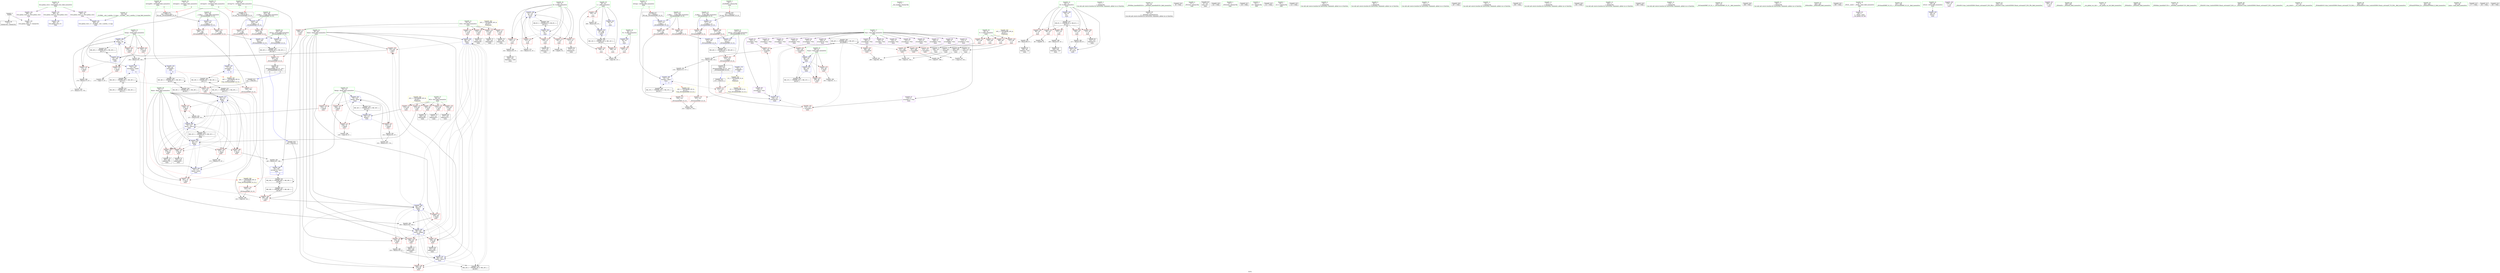 digraph "SVFG" {
	label="SVFG";

	Node0x55953d6dafa0 [shape=record,color=grey,label="{NodeID: 0\nNullPtr}"];
	Node0x55953d6dafa0 -> Node0x55953d702ef0[style=solid];
	Node0x55953d6dafa0 -> Node0x55953d70a530[style=solid];
	Node0x55953d704fd0 [shape=record,color=blue,label="{NodeID: 194\n68\<--167\nDmin\<--\nmain\n}"];
	Node0x55953d704fd0 -> Node0x55953d707ed0[style=dashed];
	Node0x55953d704fd0 -> Node0x55953d707fa0[style=dashed];
	Node0x55953d704fd0 -> Node0x55953d708070[style=dashed];
	Node0x55953d704fd0 -> Node0x55953d708140[style=dashed];
	Node0x55953d704fd0 -> Node0x55953d708210[style=dashed];
	Node0x55953d704fd0 -> Node0x55953d7082e0[style=dashed];
	Node0x55953d704fd0 -> Node0x55953d7053e0[style=dashed];
	Node0x55953d704fd0 -> Node0x55953d7054b0[style=dashed];
	Node0x55953d704fd0 -> Node0x55953d705580[style=dashed];
	Node0x55953d704fd0 -> Node0x55953d721800[style=dashed];
	Node0x55953d701aa0 [shape=record,color=red,label="{NodeID: 111\n102\<--52\n\<--B\nmain\n}"];
	Node0x55953d701aa0 -> Node0x55953d7124a0[style=solid];
	Node0x55953d700490 [shape=record,color=green,label="{NodeID: 28\n56\<--57\nN\<--N_field_insensitive\nmain\n}"];
	Node0x55953d700490 -> Node0x55953d706e90[style=solid];
	Node0x55953d700490 -> Node0x55953d70abe0[style=solid];
	Node0x55953d713ca0 [shape=record,color=grey,label="{NodeID: 305\n217 = cmp(214, 216, )\n}"];
	Node0x55953d708210 [shape=record,color=red,label="{NodeID: 139\n219\<--68\n\<--Dmin\nmain\n}"];
	Node0x55953d708210 -> Node0x55953d712320[style=solid];
	Node0x55953d702d20 [shape=record,color=green,label="{NodeID: 56\n345\<--346\n__b.addr\<--__b.addr_field_insensitive\n_ZSt3maxIiERKT_S2_S2_\n}"];
	Node0x55953d702d20 -> Node0x55953d709f50[style=solid];
	Node0x55953d702d20 -> Node0x55953d70a020[style=solid];
	Node0x55953d702d20 -> Node0x55953d70d110[style=solid];
	Node0x55953d742f10 [shape=record,color=black,label="{NodeID: 416\n340 = PHI(74, 82, )\n1st arg _ZSt3maxIiERKT_S2_S2_ }"];
	Node0x55953d742f10 -> Node0x55953d70d110[style=solid];
	Node0x55953d7098d0 [shape=record,color=red,label="{NodeID: 167\n330\<--315\n\<--__a.addr\n_ZSt3minIxERKT_S2_S2_\n}"];
	Node0x55953d7098d0 -> Node0x55953d70cf70[style=solid];
	Node0x55953d704470 [shape=record,color=purple,label="{NodeID: 84\n101\<--8\narrayidx\<--Fmx\nmain\n}"];
	Node0x55953d6fe790 [shape=record,color=green,label="{NodeID: 1\n7\<--1\n__dso_handle\<--dummyObj\nGlob }"];
	Node0x55953d7050a0 [shape=record,color=blue,label="{NodeID: 195\n70\<--169\nDstep\<--\nmain\n}"];
	Node0x55953d7050a0 -> Node0x55953d7083b0[style=dashed];
	Node0x55953d7050a0 -> Node0x55953d708480[style=dashed];
	Node0x55953d7050a0 -> Node0x55953d705170[style=dashed];
	Node0x55953d7050a0 -> Node0x55953d722510[style=dashed];
	Node0x55953d701b70 [shape=record,color=red,label="{NodeID: 112\n111\<--52\n\<--B\nmain\n}"];
	Node0x55953d701b70 -> Node0x55953d703430[style=solid];
	Node0x55953d700560 [shape=record,color=green,label="{NodeID: 29\n58\<--59\ni\<--i_field_insensitive\nmain\n}"];
	Node0x55953d700560 -> Node0x55953d706f60[style=solid];
	Node0x55953d700560 -> Node0x55953d707030[style=solid];
	Node0x55953d700560 -> Node0x55953d707100[style=solid];
	Node0x55953d700560 -> Node0x55953d70acb0[style=solid];
	Node0x55953d700560 -> Node0x55953d705cd0[style=solid];
	Node0x55953d713e20 [shape=record,color=grey,label="{NodeID: 306\n90 = cmp(89, 91, )\n}"];
	Node0x55953d7082e0 [shape=record,color=red,label="{NodeID: 140\n294\<--68\n\<--Dmin\nmain\n}"];
	Node0x55953d702df0 [shape=record,color=green,label="{NodeID: 57\n20\<--380\n_GLOBAL__sub_I_saintila_2_0.cpp\<--_GLOBAL__sub_I_saintila_2_0.cpp_field_insensitive\n}"];
	Node0x55953d702df0 -> Node0x55953d70a430[style=solid];
	Node0x55953d743090 [shape=record,color=black,label="{NodeID: 417\n311 = PHI(54, )\n0th arg _ZSt3minIxERKT_S2_S2_ }"];
	Node0x55953d743090 -> Node0x55953d705da0[style=solid];
	Node0x55953d7099a0 [shape=record,color=red,label="{NodeID: 168\n321\<--317\n\<--__b.addr\n_ZSt3minIxERKT_S2_S2_\n}"];
	Node0x55953d7099a0 -> Node0x55953d709b40[style=solid];
	Node0x55953d704540 [shape=record,color=purple,label="{NodeID: 85\n105\<--8\narrayidx6\<--Fmx\nmain\n}"];
	Node0x55953d704540 -> Node0x55953d708f10[style=solid];
	Node0x55953d6fe820 [shape=record,color=green,label="{NodeID: 2\n10\<--1\n_ZL4MAXF\<--dummyObj\nGlob |{<s0>3}}"];
	Node0x55953d6fe820:s0 -> Node0x55953d7431a0[style=solid,color=red];
	Node0x55953d72b280 [shape=record,color=yellow,style=double,label="{NodeID: 362\n16V_1 = ENCHI(MR_16V_0)\npts\{61 \}\nFun[main]}"];
	Node0x55953d72b280 -> Node0x55953d7071d0[style=dashed];
	Node0x55953d72b280 -> Node0x55953d7072a0[style=dashed];
	Node0x55953d72b280 -> Node0x55953d707370[style=dashed];
	Node0x55953d72b280 -> Node0x55953d707440[style=dashed];
	Node0x55953d706bb0 [shape=record,color=grey,label="{NodeID: 279\n132 = Binary(131, 87, )\n}"];
	Node0x55953d706bb0 -> Node0x55953d70aa40[style=solid];
	Node0x55953d705170 [shape=record,color=blue,label="{NodeID: 196\n70\<--177\nDstep\<--div\nmain\n}"];
	Node0x55953d705170 -> Node0x55953d7083b0[style=dashed];
	Node0x55953d705170 -> Node0x55953d708480[style=dashed];
	Node0x55953d705170 -> Node0x55953d708550[style=dashed];
	Node0x55953d705170 -> Node0x55953d708620[style=dashed];
	Node0x55953d705170 -> Node0x55953d705170[style=dashed];
	Node0x55953d705170 -> Node0x55953d722510[style=dashed];
	Node0x55953d701c40 [shape=record,color=red,label="{NodeID: 113\n126\<--52\n\<--B\nmain\n}"];
	Node0x55953d701c40 -> Node0x55953d7035d0[style=solid];
	Node0x55953d700630 [shape=record,color=green,label="{NodeID: 30\n60\<--61\nF\<--F_field_insensitive\nmain\n}"];
	Node0x55953d700630 -> Node0x55953d7071d0[style=solid];
	Node0x55953d700630 -> Node0x55953d7072a0[style=solid];
	Node0x55953d700630 -> Node0x55953d707370[style=solid];
	Node0x55953d700630 -> Node0x55953d707440[style=solid];
	Node0x55953d713fa0 [shape=record,color=grey,label="{NodeID: 307\n244 = cmp(241, 243, )\n}"];
	Node0x55953d7083b0 [shape=record,color=red,label="{NodeID: 141\n172\<--70\n\<--Dstep\nmain\n}"];
	Node0x55953d7083b0 -> Node0x55953d7139a0[style=solid];
	Node0x55953d702ef0 [shape=record,color=black,label="{NodeID: 58\n2\<--3\ndummyVal\<--dummyVal\n}"];
	Node0x55953d7431a0 [shape=record,color=black,label="{NodeID: 418\n312 = PHI(10, )\n1st arg _ZSt3minIxERKT_S2_S2_ }"];
	Node0x55953d7431a0 -> Node0x55953d70cdd0[style=solid];
	Node0x55953d709a70 [shape=record,color=red,label="{NodeID: 169\n327\<--317\n\<--__b.addr\n_ZSt3minIxERKT_S2_S2_\n}"];
	Node0x55953d709a70 -> Node0x55953d70cea0[style=solid];
	Node0x55953d704610 [shape=record,color=purple,label="{NodeID: 86\n110\<--8\narrayidx9\<--Fmx\nmain\n}"];
	Node0x55953d6fe8b0 [shape=record,color=green,label="{NodeID: 3\n11\<--1\n\<--dummyObj\nCan only get source location for instruction, argument, global var or function.}"];
	Node0x55953d72b360 [shape=record,color=yellow,style=double,label="{NodeID: 363\n18V_1 = ENCHI(MR_18V_0)\npts\{63 \}\nFun[main]}"];
	Node0x55953d72b360 -> Node0x55953d707510[style=dashed];
	Node0x55953d72b360 -> Node0x55953d7075e0[style=dashed];
	Node0x55953d72b360 -> Node0x55953d7076b0[style=dashed];
	Node0x55953d72b360 -> Node0x55953d707780[style=dashed];
	Node0x55953d72b360 -> Node0x55953d707850[style=dashed];
	Node0x55953d706d30 [shape=record,color=grey,label="{NodeID: 280\n137 = Binary(136, 87, )\n}"];
	Node0x55953d706d30 -> Node0x55953d70ab10[style=solid];
	Node0x55953d705240 [shape=record,color=blue,label="{NodeID: 197\n72\<--85\nref.tmp42\<--\nmain\n|{|<s2>8}}"];
	Node0x55953d705240 -> Node0x55953d709320[style=dashed];
	Node0x55953d705240 -> Node0x55953d728f00[style=dashed];
	Node0x55953d705240:s2 -> Node0x55953d72a500[style=dashed,color=red];
	Node0x55953d701d10 [shape=record,color=red,label="{NodeID: 114\n131\<--52\n\<--B\nmain\n}"];
	Node0x55953d701d10 -> Node0x55953d706bb0[style=solid];
	Node0x55953d700700 [shape=record,color=green,label="{NodeID: 31\n62\<--63\nD24\<--D24_field_insensitive\nmain\n}"];
	Node0x55953d700700 -> Node0x55953d707510[style=solid];
	Node0x55953d700700 -> Node0x55953d7075e0[style=solid];
	Node0x55953d700700 -> Node0x55953d7076b0[style=solid];
	Node0x55953d700700 -> Node0x55953d707780[style=solid];
	Node0x55953d700700 -> Node0x55953d707850[style=solid];
	Node0x55953d714120 [shape=record,color=grey,label="{NodeID: 308\n325 = cmp(322, 324, )\n}"];
	Node0x55953d708480 [shape=record,color=red,label="{NodeID: 142\n175\<--70\n\<--Dstep\nmain\n}"];
	Node0x55953d708480 -> Node0x55953d711d20[style=solid];
	Node0x55953d702ff0 [shape=record,color=black,label="{NodeID: 59\n31\<--32\n\<--_ZNSt8ios_base4InitD1Ev\nCan only get source location for instruction, argument, global var or function.}"];
	Node0x55953d743430 [shape=record,color=black,label="{NodeID: 419\n30 = PHI()\n}"];
	Node0x55953d709b40 [shape=record,color=red,label="{NodeID: 170\n322\<--321\n\<--\n_ZSt3minIxERKT_S2_S2_\n}"];
	Node0x55953d709b40 -> Node0x55953d714120[style=solid];
	Node0x55953d7046e0 [shape=record,color=purple,label="{NodeID: 87\n113\<--8\narrayidx11\<--Fmx\nmain\n}"];
	Node0x55953d7046e0 -> Node0x55953d708fe0[style=solid];
	Node0x55953d6ff140 [shape=record,color=green,label="{NodeID: 4\n12\<--1\n_ZSt3cin\<--dummyObj\nGlob }"];
	Node0x55953d72b440 [shape=record,color=yellow,style=double,label="{NodeID: 364\n20V_1 = ENCHI(MR_20V_0)\npts\{65 \}\nFun[main]}"];
	Node0x55953d72b440 -> Node0x55953d707920[style=dashed];
	Node0x55953d72b440 -> Node0x55953d7079f0[style=dashed];
	Node0x55953d72b440 -> Node0x55953d707ac0[style=dashed];
	Node0x55953d72b440 -> Node0x55953d707b90[style=dashed];
	Node0x55953d72b440 -> Node0x55953d707c60[style=dashed];
	Node0x55953d7118a0 [shape=record,color=grey,label="{NodeID: 281\n233 = Binary(232, 178, )\n}"];
	Node0x55953d7118a0 -> Node0x55953d7057f0[style=solid];
	Node0x55953d705310 [shape=record,color=blue,label="{NodeID: 198\n74\<--194\nref.tmp43\<--sub44\nmain\n|{|<s2>8}}"];
	Node0x55953d705310 -> Node0x55953d709320[style=dashed];
	Node0x55953d705310 -> Node0x55953d729400[style=dashed];
	Node0x55953d705310:s2 -> Node0x55953d72a5e0[style=dashed,color=red];
	Node0x55953d706e90 [shape=record,color=red,label="{NodeID: 115\n147\<--56\n\<--N\nmain\n}"];
	Node0x55953d706e90 -> Node0x55953d7130a0[style=solid];
	Node0x55953d7007d0 [shape=record,color=green,label="{NodeID: 32\n64\<--65\nB25\<--B25_field_insensitive\nmain\n}"];
	Node0x55953d7007d0 -> Node0x55953d707920[style=solid];
	Node0x55953d7007d0 -> Node0x55953d7079f0[style=solid];
	Node0x55953d7007d0 -> Node0x55953d707ac0[style=solid];
	Node0x55953d7007d0 -> Node0x55953d707b90[style=solid];
	Node0x55953d7007d0 -> Node0x55953d707c60[style=solid];
	Node0x55953d708550 [shape=record,color=red,label="{NodeID: 143\n193\<--70\n\<--Dstep\nmain\n}"];
	Node0x55953d708550 -> Node0x55953d711ea0[style=solid];
	Node0x55953d7030f0 [shape=record,color=black,label="{NodeID: 60\n47\<--85\nmain_ret\<--\nmain\n}"];
	Node0x55953d743530 [shape=record,color=black,label="{NodeID: 420\n141 = PHI()\n}"];
	Node0x55953d727100 [shape=record,color=black,label="{NodeID: 337\nMR_6V_3 = PHI(MR_6V_4, MR_6V_2, )\npts\{51 \}\n}"];
	Node0x55953d727100 -> Node0x55953d7015c0[style=dashed];
	Node0x55953d727100 -> Node0x55953d701690[style=dashed];
	Node0x55953d727100 -> Node0x55953d701760[style=dashed];
	Node0x55953d727100 -> Node0x55953d701830[style=dashed];
	Node0x55953d727100 -> Node0x55953d701900[style=dashed];
	Node0x55953d727100 -> Node0x55953d70ab10[style=dashed];
	Node0x55953d709c10 [shape=record,color=red,label="{NodeID: 171\n324\<--323\n\<--\n_ZSt3minIxERKT_S2_S2_\n}"];
	Node0x55953d709c10 -> Node0x55953d714120[style=solid];
	Node0x55953d7047b0 [shape=record,color=purple,label="{NodeID: 88\n125\<--8\narrayidx14\<--Fmx\nmain\n}"];
	Node0x55953d6ff1d0 [shape=record,color=green,label="{NodeID: 5\n13\<--1\n_ZSt4cout\<--dummyObj\nGlob }"];
	Node0x55953d711a20 [shape=record,color=grey,label="{NodeID: 282\n232 = Binary(231, 87, )\n}"];
	Node0x55953d711a20 -> Node0x55953d7118a0[style=solid];
	Node0x55953d7053e0 [shape=record,color=blue,label="{NodeID: 199\n68\<--199\nDmin\<--\nmain\n}"];
	Node0x55953d7053e0 -> Node0x55953d707ed0[style=dashed];
	Node0x55953d7053e0 -> Node0x55953d707fa0[style=dashed];
	Node0x55953d7053e0 -> Node0x55953d708070[style=dashed];
	Node0x55953d7053e0 -> Node0x55953d708140[style=dashed];
	Node0x55953d7053e0 -> Node0x55953d708210[style=dashed];
	Node0x55953d7053e0 -> Node0x55953d7082e0[style=dashed];
	Node0x55953d7053e0 -> Node0x55953d7053e0[style=dashed];
	Node0x55953d7053e0 -> Node0x55953d7054b0[style=dashed];
	Node0x55953d7053e0 -> Node0x55953d705580[style=dashed];
	Node0x55953d7053e0 -> Node0x55953d721800[style=dashed];
	Node0x55953d706f60 [shape=record,color=red,label="{NodeID: 116\n146\<--58\n\<--i\nmain\n}"];
	Node0x55953d706f60 -> Node0x55953d7130a0[style=solid];
	Node0x55953d7008a0 [shape=record,color=green,label="{NodeID: 33\n66\<--67\nFmax\<--Fmax_field_insensitive\nmain\n}"];
	Node0x55953d7008a0 -> Node0x55953d707d30[style=solid];
	Node0x55953d7008a0 -> Node0x55953d707e00[style=solid];
	Node0x55953d7008a0 -> Node0x55953d704e30[style=solid];
	Node0x55953d7008a0 -> Node0x55953d704f00[style=solid];
	Node0x55953d71e600 [shape=record,color=black,label="{NodeID: 310\nMR_44V_3 = PHI(MR_44V_4, MR_44V_2, )\npts\{314 \}\n}"];
	Node0x55953d71e600 -> Node0x55953d709730[style=dashed];
	Node0x55953d708620 [shape=record,color=red,label="{NodeID: 144\n202\<--70\n\<--Dstep\nmain\n}"];
	Node0x55953d708620 -> Node0x55953d712f20[style=solid];
	Node0x55953d7031c0 [shape=record,color=black,label="{NodeID: 61\n100\<--99\nidxprom\<--sub\nmain\n}"];
	Node0x55953d743630 [shape=record,color=black,label="{NodeID: 421\n150 = PHI()\n}"];
	Node0x55953d727600 [shape=record,color=black,label="{NodeID: 338\nMR_8V_2 = PHI(MR_8V_4, MR_8V_1, )\npts\{53 \}\n}"];
	Node0x55953d727600 -> Node0x55953d70a7d0[style=dashed];
	Node0x55953d709ce0 [shape=record,color=red,label="{NodeID: 172\n361\<--341\n\<--retval\n_ZSt3maxIiERKT_S2_S2_\n}"];
	Node0x55953d709ce0 -> Node0x55953d7042d0[style=solid];
	Node0x55953d704880 [shape=record,color=purple,label="{NodeID: 89\n128\<--8\narrayidx16\<--Fmx\nmain\n}"];
	Node0x55953d704880 -> Node0x55953d70a970[style=solid];
	Node0x55953d6ff260 [shape=record,color=green,label="{NodeID: 6\n14\<--1\n.str\<--dummyObj\nGlob }"];
	Node0x55953d711ba0 [shape=record,color=grey,label="{NodeID: 283\n177 = Binary(176, 178, )\n}"];
	Node0x55953d711ba0 -> Node0x55953d705170[style=solid];
	Node0x55953d7054b0 [shape=record,color=blue,label="{NodeID: 200\n68\<--204\nDmin\<--add46\nmain\n}"];
	Node0x55953d7054b0 -> Node0x55953d707ed0[style=dashed];
	Node0x55953d7054b0 -> Node0x55953d707fa0[style=dashed];
	Node0x55953d7054b0 -> Node0x55953d708070[style=dashed];
	Node0x55953d7054b0 -> Node0x55953d708140[style=dashed];
	Node0x55953d7054b0 -> Node0x55953d708210[style=dashed];
	Node0x55953d7054b0 -> Node0x55953d7082e0[style=dashed];
	Node0x55953d7054b0 -> Node0x55953d7053e0[style=dashed];
	Node0x55953d7054b0 -> Node0x55953d7054b0[style=dashed];
	Node0x55953d7054b0 -> Node0x55953d705580[style=dashed];
	Node0x55953d7054b0 -> Node0x55953d721800[style=dashed];
	Node0x55953d707030 [shape=record,color=red,label="{NodeID: 117\n280\<--58\n\<--i\nmain\n}"];
	Node0x55953d700970 [shape=record,color=green,label="{NodeID: 34\n68\<--69\nDmin\<--Dmin_field_insensitive\nmain\n}"];
	Node0x55953d700970 -> Node0x55953d707ed0[style=solid];
	Node0x55953d700970 -> Node0x55953d707fa0[style=solid];
	Node0x55953d700970 -> Node0x55953d708070[style=solid];
	Node0x55953d700970 -> Node0x55953d708140[style=solid];
	Node0x55953d700970 -> Node0x55953d708210[style=solid];
	Node0x55953d700970 -> Node0x55953d7082e0[style=solid];
	Node0x55953d700970 -> Node0x55953d704fd0[style=solid];
	Node0x55953d700970 -> Node0x55953d7053e0[style=solid];
	Node0x55953d700970 -> Node0x55953d7054b0[style=solid];
	Node0x55953d700970 -> Node0x55953d705580[style=solid];
	Node0x55953d7086f0 [shape=record,color=red,label="{NodeID: 145\n238\<--76\n\<--Bmin\nmain\n}"];
	Node0x55953d7086f0 -> Node0x55953d703df0[style=solid];
	Node0x55953d703290 [shape=record,color=black,label="{NodeID: 62\n104\<--103\nidxprom5\<--sub4\nmain\n}"];
	Node0x55953d7438e0 [shape=record,color=black,label="{NodeID: 422\n151 = PHI()\n}"];
	Node0x55953d727b00 [shape=record,color=black,label="{NodeID: 339\nMR_10V_2 = PHI(MR_10V_3, MR_10V_1, )\npts\{55 \}\n}"];
	Node0x55953d727b00 -> Node0x55953d70a8a0[style=dashed];
	Node0x55953d727b00 -> Node0x55953d727b00[style=dashed];
	Node0x55953d709db0 [shape=record,color=red,label="{NodeID: 173\n349\<--343\n\<--__a.addr\n_ZSt3maxIiERKT_S2_S2_\n}"];
	Node0x55953d709db0 -> Node0x55953d70a0f0[style=solid];
	Node0x55953d704950 [shape=record,color=purple,label="{NodeID: 90\n155\<--8\narrayidx30\<--Fmx\nmain\n}"];
	Node0x55953d6ff2f0 [shape=record,color=green,label="{NodeID: 7\n16\<--1\n.str.1\<--dummyObj\nGlob }"];
	Node0x55953d711d20 [shape=record,color=grey,label="{NodeID: 284\n176 = Binary(175, 87, )\n}"];
	Node0x55953d711d20 -> Node0x55953d711ba0[style=solid];
	Node0x55953d705580 [shape=record,color=blue,label="{NodeID: 201\n68\<--220\nDmin\<--inc55\nmain\n}"];
	Node0x55953d705580 -> Node0x55953d7082e0[style=dashed];
	Node0x55953d705580 -> Node0x55953d721800[style=dashed];
	Node0x55953d707100 [shape=record,color=red,label="{NodeID: 118\n305\<--58\n\<--i\nmain\n}"];
	Node0x55953d707100 -> Node0x55953d7121a0[style=solid];
	Node0x55953d700a40 [shape=record,color=green,label="{NodeID: 35\n70\<--71\nDstep\<--Dstep_field_insensitive\nmain\n}"];
	Node0x55953d700a40 -> Node0x55953d7083b0[style=solid];
	Node0x55953d700a40 -> Node0x55953d708480[style=solid];
	Node0x55953d700a40 -> Node0x55953d708550[style=solid];
	Node0x55953d700a40 -> Node0x55953d708620[style=solid];
	Node0x55953d700a40 -> Node0x55953d7050a0[style=solid];
	Node0x55953d700a40 -> Node0x55953d705170[style=solid];
	Node0x55953d7087c0 [shape=record,color=red,label="{NodeID: 146\n247\<--76\n\<--Bmin\nmain\n}"];
	Node0x55953d7087c0 -> Node0x55953d712aa0[style=solid];
	Node0x55953d703360 [shape=record,color=black,label="{NodeID: 63\n109\<--108\nidxprom8\<--sub7\nmain\n}"];
	Node0x55953d7439b0 [shape=record,color=black,label="{NodeID: 423\n152 = PHI()\n}"];
	Node0x55953d728000 [shape=record,color=black,label="{NodeID: 340\nMR_40V_2 = PHI(MR_40V_3, MR_40V_1, )\npts\{90000 \}\n}"];
	Node0x55953d728000 -> Node0x55953d708f10[style=dashed];
	Node0x55953d728000 -> Node0x55953d708fe0[style=dashed];
	Node0x55953d728000 -> Node0x55953d709180[style=dashed];
	Node0x55953d728000 -> Node0x55953d709250[style=dashed];
	Node0x55953d728000 -> Node0x55953d7093f0[style=dashed];
	Node0x55953d728000 -> Node0x55953d7094c0[style=dashed];
	Node0x55953d728000 -> Node0x55953d709660[style=dashed];
	Node0x55953d728000 -> Node0x55953d70a970[style=dashed];
	Node0x55953d728000 -> Node0x55953d728000[style=dashed];
	Node0x55953d709e80 [shape=record,color=red,label="{NodeID: 174\n358\<--343\n\<--__a.addr\n_ZSt3maxIiERKT_S2_S2_\n}"];
	Node0x55953d709e80 -> Node0x55953d70d2b0[style=solid];
	Node0x55953d704a20 [shape=record,color=purple,label="{NodeID: 91\n158\<--8\narrayidx32\<--Fmx\nmain\n}"];
	Node0x55953d704a20 -> Node0x55953d709180[style=solid];
	Node0x55953d6ff380 [shape=record,color=green,label="{NodeID: 8\n19\<--1\n\<--dummyObj\nCan only get source location for instruction, argument, global var or function.}"];
	Node0x55953d711ea0 [shape=record,color=grey,label="{NodeID: 285\n194 = Binary(192, 193, )\n}"];
	Node0x55953d711ea0 -> Node0x55953d705310[style=solid];
	Node0x55953d705650 [shape=record,color=blue,label="{NodeID: 202\n76\<--223\nBmin\<--\nmain\n}"];
	Node0x55953d705650 -> Node0x55953d7086f0[style=dashed];
	Node0x55953d705650 -> Node0x55953d7087c0[style=dashed];
	Node0x55953d705650 -> Node0x55953d708890[style=dashed];
	Node0x55953d705650 -> Node0x55953d708960[style=dashed];
	Node0x55953d705650 -> Node0x55953d708a30[style=dashed];
	Node0x55953d705650 -> Node0x55953d708b00[style=dashed];
	Node0x55953d705650 -> Node0x55953d705a60[style=dashed];
	Node0x55953d705650 -> Node0x55953d705b30[style=dashed];
	Node0x55953d705650 -> Node0x55953d705c00[style=dashed];
	Node0x55953d705650 -> Node0x55953d723000[style=dashed];
	Node0x55953d7071d0 [shape=record,color=red,label="{NodeID: 119\n187\<--60\n\<--F\nmain\n}"];
	Node0x55953d7071d0 -> Node0x55953d7039e0[style=solid];
	Node0x55953d700b10 [shape=record,color=green,label="{NodeID: 36\n72\<--73\nref.tmp42\<--ref.tmp42_field_insensitive\nmain\n|{|<s1>8}}"];
	Node0x55953d700b10 -> Node0x55953d705240[style=solid];
	Node0x55953d700b10:s1 -> Node0x55953d742cb0[style=solid,color=red];
	Node0x55953d708890 [shape=record,color=red,label="{NodeID: 147\n256\<--76\n\<--Bmin\nmain\n}"];
	Node0x55953d708890 -> Node0x55953d712da0[style=solid];
	Node0x55953d703430 [shape=record,color=black,label="{NodeID: 64\n112\<--111\nidxprom10\<--\nmain\n}"];
	Node0x55953d743a80 [shape=record,color=black,label="{NodeID: 424\n196 = PHI(338, )\n}"];
	Node0x55953d743a80 -> Node0x55953d709320[style=solid];
	Node0x55953d709f50 [shape=record,color=red,label="{NodeID: 175\n351\<--345\n\<--__b.addr\n_ZSt3maxIiERKT_S2_S2_\n}"];
	Node0x55953d709f50 -> Node0x55953d70a1c0[style=solid];
	Node0x55953d704af0 [shape=record,color=purple,label="{NodeID: 92\n182\<--8\narrayidx37\<--Fmx\nmain\n}"];
	Node0x55953d6ff410 [shape=record,color=green,label="{NodeID: 9\n85\<--1\n\<--dummyObj\nCan only get source location for instruction, argument, global var or function.}"];
	Node0x55953d712020 [shape=record,color=grey,label="{NodeID: 286\n108 = Binary(107, 87, )\n}"];
	Node0x55953d712020 -> Node0x55953d703360[style=solid];
	Node0x55953d705720 [shape=record,color=blue,label="{NodeID: 203\n78\<--225\nBstep\<--\nmain\n}"];
	Node0x55953d705720 -> Node0x55953d708bd0[style=dashed];
	Node0x55953d705720 -> Node0x55953d708ca0[style=dashed];
	Node0x55953d705720 -> Node0x55953d7057f0[style=dashed];
	Node0x55953d705720 -> Node0x55953d723500[style=dashed];
	Node0x55953d7072a0 [shape=record,color=red,label="{NodeID: 120\n215\<--60\n\<--F\nmain\n}"];
	Node0x55953d7072a0 -> Node0x55953d703c50[style=solid];
	Node0x55953d700be0 [shape=record,color=green,label="{NodeID: 37\n74\<--75\nref.tmp43\<--ref.tmp43_field_insensitive\nmain\n|{|<s1>8}}"];
	Node0x55953d700be0 -> Node0x55953d705310[style=solid];
	Node0x55953d700be0:s1 -> Node0x55953d742f10[style=solid,color=red];
	Node0x55953d708960 [shape=record,color=red,label="{NodeID: 148\n264\<--76\n\<--Bmin\nmain\n}"];
	Node0x55953d708960 -> Node0x55953d704060[style=solid];
	Node0x55953d703500 [shape=record,color=black,label="{NodeID: 65\n124\<--123\nidxprom13\<--\nmain\n}"];
	Node0x55953d743c50 [shape=record,color=black,label="{NodeID: 425\n119 = PHI(310, )\n}"];
	Node0x55953d743c50 -> Node0x55953d7090b0[style=solid];
	Node0x55953d70a020 [shape=record,color=red,label="{NodeID: 176\n355\<--345\n\<--__b.addr\n_ZSt3maxIiERKT_S2_S2_\n}"];
	Node0x55953d70a020 -> Node0x55953d70d1e0[style=solid];
	Node0x55953d704bc0 [shape=record,color=purple,label="{NodeID: 93\n185\<--8\narrayidx39\<--Fmx\nmain\n}"];
	Node0x55953d704bc0 -> Node0x55953d709250[style=solid];
	Node0x55953d6ff4a0 [shape=record,color=green,label="{NodeID: 10\n87\<--1\n\<--dummyObj\nCan only get source location for instruction, argument, global var or function.}"];
	Node0x55953d7121a0 [shape=record,color=grey,label="{NodeID: 287\n306 = Binary(305, 87, )\n}"];
	Node0x55953d7121a0 -> Node0x55953d705cd0[style=solid];
	Node0x55953d7057f0 [shape=record,color=blue,label="{NodeID: 204\n78\<--233\nBstep\<--div61\nmain\n}"];
	Node0x55953d7057f0 -> Node0x55953d708bd0[style=dashed];
	Node0x55953d7057f0 -> Node0x55953d708ca0[style=dashed];
	Node0x55953d7057f0 -> Node0x55953d708d70[style=dashed];
	Node0x55953d7057f0 -> Node0x55953d708e40[style=dashed];
	Node0x55953d7057f0 -> Node0x55953d7057f0[style=dashed];
	Node0x55953d7057f0 -> Node0x55953d723500[style=dashed];
	Node0x55953d707370 [shape=record,color=red,label="{NodeID: 121\n242\<--60\n\<--F\nmain\n}"];
	Node0x55953d707370 -> Node0x55953d703ec0[style=solid];
	Node0x55953d700cb0 [shape=record,color=green,label="{NodeID: 38\n76\<--77\nBmin\<--Bmin_field_insensitive\nmain\n}"];
	Node0x55953d700cb0 -> Node0x55953d7086f0[style=solid];
	Node0x55953d700cb0 -> Node0x55953d7087c0[style=solid];
	Node0x55953d700cb0 -> Node0x55953d708890[style=solid];
	Node0x55953d700cb0 -> Node0x55953d708960[style=solid];
	Node0x55953d700cb0 -> Node0x55953d708a30[style=solid];
	Node0x55953d700cb0 -> Node0x55953d708b00[style=solid];
	Node0x55953d700cb0 -> Node0x55953d705650[style=solid];
	Node0x55953d700cb0 -> Node0x55953d705a60[style=solid];
	Node0x55953d700cb0 -> Node0x55953d705b30[style=solid];
	Node0x55953d700cb0 -> Node0x55953d705c00[style=solid];
	Node0x55953d708a30 [shape=record,color=red,label="{NodeID: 149\n272\<--76\n\<--Bmin\nmain\n}"];
	Node0x55953d708a30 -> Node0x55953d712620[style=solid];
	Node0x55953d7035d0 [shape=record,color=black,label="{NodeID: 66\n127\<--126\nidxprom15\<--\nmain\n}"];
	Node0x55953d743d90 [shape=record,color=black,label="{NodeID: 426\n287 = PHI()\n}"];
	Node0x55953d728f00 [shape=record,color=black,label="{NodeID: 343\nMR_28V_3 = PHI(MR_28V_5, MR_28V_2, )\npts\{73 \}\n}"];
	Node0x55953d728f00 -> Node0x55953d709590[style=dashed];
	Node0x55953d728f00 -> Node0x55953d705240[style=dashed];
	Node0x55953d728f00 -> Node0x55953d722600[style=dashed];
	Node0x55953d728f00 -> Node0x55953d728f00[style=dashed];
	Node0x55953d70a0f0 [shape=record,color=red,label="{NodeID: 177\n350\<--349\n\<--\n_ZSt3maxIiERKT_S2_S2_\n}"];
	Node0x55953d70a0f0 -> Node0x55953d7133a0[style=solid];
	Node0x55953d704c90 [shape=record,color=purple,label="{NodeID: 94\n210\<--8\narrayidx49\<--Fmx\nmain\n}"];
	Node0x55953d6ff530 [shape=record,color=green,label="{NodeID: 11\n91\<--1\n\<--dummyObj\nCan only get source location for instruction, argument, global var or function.}"];
	Node0x55953d712320 [shape=record,color=grey,label="{NodeID: 288\n220 = Binary(219, 87, )\n}"];
	Node0x55953d712320 -> Node0x55953d705580[style=solid];
	Node0x55953d7058c0 [shape=record,color=blue,label="{NodeID: 205\n80\<--85\nref.tmp69\<--\nmain\n|{|<s2>9}}"];
	Node0x55953d7058c0 -> Node0x55953d709590[style=dashed];
	Node0x55953d7058c0 -> Node0x55953d724e00[style=dashed];
	Node0x55953d7058c0:s2 -> Node0x55953d72a500[style=dashed,color=red];
	Node0x55953d707440 [shape=record,color=red,label="{NodeID: 122\n268\<--60\n\<--F\nmain\n}"];
	Node0x55953d707440 -> Node0x55953d704130[style=solid];
	Node0x55953d700d80 [shape=record,color=green,label="{NodeID: 39\n78\<--79\nBstep\<--Bstep_field_insensitive\nmain\n}"];
	Node0x55953d700d80 -> Node0x55953d708bd0[style=solid];
	Node0x55953d700d80 -> Node0x55953d708ca0[style=solid];
	Node0x55953d700d80 -> Node0x55953d708d70[style=solid];
	Node0x55953d700d80 -> Node0x55953d708e40[style=solid];
	Node0x55953d700d80 -> Node0x55953d705720[style=solid];
	Node0x55953d700d80 -> Node0x55953d7057f0[style=solid];
	Node0x55953d708b00 [shape=record,color=red,label="{NodeID: 150\n297\<--76\n\<--Bmin\nmain\n}"];
	Node0x55953d7036a0 [shape=record,color=black,label="{NodeID: 67\n154\<--153\nidxprom29\<--\nmain\n}"];
	Node0x55953d743e60 [shape=record,color=black,label="{NodeID: 427\n290 = PHI()\n}"];
	Node0x55953d729400 [shape=record,color=black,label="{NodeID: 344\nMR_30V_3 = PHI(MR_30V_5, MR_30V_2, )\npts\{75 \}\n}"];
	Node0x55953d729400 -> Node0x55953d709590[style=dashed];
	Node0x55953d729400 -> Node0x55953d705310[style=dashed];
	Node0x55953d729400 -> Node0x55953d722b00[style=dashed];
	Node0x55953d729400 -> Node0x55953d729400[style=dashed];
	Node0x55953d70a1c0 [shape=record,color=red,label="{NodeID: 178\n352\<--351\n\<--\n_ZSt3maxIiERKT_S2_S2_\n}"];
	Node0x55953d70a1c0 -> Node0x55953d7133a0[style=solid];
	Node0x55953d704d60 [shape=record,color=purple,label="{NodeID: 95\n213\<--8\narrayidx51\<--Fmx\nmain\n}"];
	Node0x55953d704d60 -> Node0x55953d7093f0[style=solid];
	Node0x55953d6ff5c0 [shape=record,color=green,label="{NodeID: 12\n117\<--1\n\<--dummyObj\nCan only get source location for instruction, argument, global var or function.}"];
	Node0x55953d7124a0 [shape=record,color=grey,label="{NodeID: 289\n103 = Binary(102, 87, )\n}"];
	Node0x55953d7124a0 -> Node0x55953d703290[style=solid];
	Node0x55953d705990 [shape=record,color=blue,label="{NodeID: 206\n82\<--249\nref.tmp70\<--sub71\nmain\n|{|<s2>9}}"];
	Node0x55953d705990 -> Node0x55953d709590[style=dashed];
	Node0x55953d705990 -> Node0x55953d725300[style=dashed];
	Node0x55953d705990:s2 -> Node0x55953d72a5e0[style=dashed,color=red];
	Node0x55953d707510 [shape=record,color=red,label="{NodeID: 123\n153\<--62\n\<--D24\nmain\n}"];
	Node0x55953d707510 -> Node0x55953d7036a0[style=solid];
	Node0x55953d700e50 [shape=record,color=green,label="{NodeID: 40\n80\<--81\nref.tmp69\<--ref.tmp69_field_insensitive\nmain\n|{|<s1>9}}"];
	Node0x55953d700e50 -> Node0x55953d7058c0[style=solid];
	Node0x55953d700e50:s1 -> Node0x55953d742cb0[style=solid,color=red];
	Node0x55953d708bd0 [shape=record,color=red,label="{NodeID: 151\n228\<--78\n\<--Bstep\nmain\n}"];
	Node0x55953d708bd0 -> Node0x55953d713220[style=solid];
	Node0x55953d703770 [shape=record,color=black,label="{NodeID: 68\n157\<--156\nidxprom31\<--\nmain\n}"];
	Node0x55953d743f30 [shape=record,color=black,label="{NodeID: 428\n295 = PHI()\n}"];
	Node0x55953d70a290 [shape=record,color=blue,label="{NodeID: 179\n10\<--11\n_ZL4MAXF\<--\nGlob }"];
	Node0x55953d70a290 -> Node0x55953d72ac30[style=dashed];
	Node0x55953d701e00 [shape=record,color=purple,label="{NodeID: 96\n237\<--8\narrayidx63\<--Fmx\nmain\n}"];
	Node0x55953d6ff650 [shape=record,color=green,label="{NodeID: 13\n165\<--1\n\<--dummyObj\nCan only get source location for instruction, argument, global var or function.}"];
	Node0x55953d712620 [shape=record,color=grey,label="{NodeID: 290\n273 = Binary(272, 87, )\n}"];
	Node0x55953d712620 -> Node0x55953d705c00[style=solid];
	Node0x55953d705a60 [shape=record,color=blue,label="{NodeID: 207\n76\<--252\nBmin\<--\nmain\n}"];
	Node0x55953d705a60 -> Node0x55953d7086f0[style=dashed];
	Node0x55953d705a60 -> Node0x55953d7087c0[style=dashed];
	Node0x55953d705a60 -> Node0x55953d708890[style=dashed];
	Node0x55953d705a60 -> Node0x55953d708960[style=dashed];
	Node0x55953d705a60 -> Node0x55953d708a30[style=dashed];
	Node0x55953d705a60 -> Node0x55953d708b00[style=dashed];
	Node0x55953d705a60 -> Node0x55953d705a60[style=dashed];
	Node0x55953d705a60 -> Node0x55953d705b30[style=dashed];
	Node0x55953d705a60 -> Node0x55953d705c00[style=dashed];
	Node0x55953d705a60 -> Node0x55953d723000[style=dashed];
	Node0x55953d7075e0 [shape=record,color=red,label="{NodeID: 124\n167\<--62\n\<--D24\nmain\n}"];
	Node0x55953d7075e0 -> Node0x55953d704fd0[style=solid];
	Node0x55953d700f20 [shape=record,color=green,label="{NodeID: 41\n82\<--83\nref.tmp70\<--ref.tmp70_field_insensitive\nmain\n|{|<s1>9}}"];
	Node0x55953d700f20 -> Node0x55953d705990[style=solid];
	Node0x55953d700f20:s1 -> Node0x55953d742f10[style=solid,color=red];
	Node0x55953d720e00 [shape=record,color=black,label="{NodeID: 318\nMR_14V_3 = PHI(MR_14V_4, MR_14V_2, )\npts\{59 \}\n}"];
	Node0x55953d720e00 -> Node0x55953d706f60[style=dashed];
	Node0x55953d720e00 -> Node0x55953d707030[style=dashed];
	Node0x55953d720e00 -> Node0x55953d707100[style=dashed];
	Node0x55953d720e00 -> Node0x55953d705cd0[style=dashed];
	Node0x55953d708ca0 [shape=record,color=red,label="{NodeID: 152\n231\<--78\n\<--Bstep\nmain\n}"];
	Node0x55953d708ca0 -> Node0x55953d711a20[style=solid];
	Node0x55953d703840 [shape=record,color=black,label="{NodeID: 69\n181\<--180\nidxprom36\<--\nmain\n}"];
	Node0x55953d744000 [shape=record,color=black,label="{NodeID: 429\n296 = PHI()\n}"];
	Node0x55953d70a360 [shape=record,color=blue,label="{NodeID: 180\n384\<--19\nllvm.global_ctors_0\<--\nGlob }"];
	Node0x55953d701ed0 [shape=record,color=purple,label="{NodeID: 97\n240\<--8\narrayidx65\<--Fmx\nmain\n}"];
	Node0x55953d701ed0 -> Node0x55953d7094c0[style=solid];
	Node0x55953d6ff750 [shape=record,color=green,label="{NodeID: 14\n178\<--1\n\<--dummyObj\nCan only get source location for instruction, argument, global var or function.}"];
	Node0x55953d7127a0 [shape=record,color=grey,label="{NodeID: 291\n99 = Binary(98, 87, )\n}"];
	Node0x55953d7127a0 -> Node0x55953d7031c0[style=solid];
	Node0x55953d705b30 [shape=record,color=blue,label="{NodeID: 208\n76\<--257\nBmin\<--add74\nmain\n}"];
	Node0x55953d705b30 -> Node0x55953d7086f0[style=dashed];
	Node0x55953d705b30 -> Node0x55953d7087c0[style=dashed];
	Node0x55953d705b30 -> Node0x55953d708890[style=dashed];
	Node0x55953d705b30 -> Node0x55953d708960[style=dashed];
	Node0x55953d705b30 -> Node0x55953d708a30[style=dashed];
	Node0x55953d705b30 -> Node0x55953d708b00[style=dashed];
	Node0x55953d705b30 -> Node0x55953d705a60[style=dashed];
	Node0x55953d705b30 -> Node0x55953d705b30[style=dashed];
	Node0x55953d705b30 -> Node0x55953d705c00[style=dashed];
	Node0x55953d705b30 -> Node0x55953d723000[style=dashed];
	Node0x55953d7076b0 [shape=record,color=red,label="{NodeID: 125\n169\<--62\n\<--D24\nmain\n}"];
	Node0x55953d7076b0 -> Node0x55953d7050a0[style=solid];
	Node0x55953d700ff0 [shape=record,color=green,label="{NodeID: 42\n120\<--121\n_ZSt3minIxERKT_S2_S2_\<--_ZSt3minIxERKT_S2_S2__field_insensitive\n}"];
	Node0x55953d721300 [shape=record,color=black,label="{NodeID: 319\nMR_22V_2 = PHI(MR_22V_5, MR_22V_1, )\npts\{67 \}\n}"];
	Node0x55953d721300 -> Node0x55953d704e30[style=dashed];
	Node0x55953d708d70 [shape=record,color=red,label="{NodeID: 153\n248\<--78\n\<--Bstep\nmain\n}"];
	Node0x55953d708d70 -> Node0x55953d712aa0[style=solid];
	Node0x55953d703910 [shape=record,color=black,label="{NodeID: 70\n184\<--183\nidxprom38\<--\nmain\n}"];
	Node0x55953d744100 [shape=record,color=black,label="{NodeID: 430\n298 = PHI()\n}"];
	Node0x55953d72a500 [shape=record,color=yellow,style=double,label="{NodeID: 347\n56V_1 = ENCHI(MR_56V_0)\npts\{73 81 \}\nFun[_ZSt3maxIiERKT_S2_S2_]}"];
	Node0x55953d72a500 -> Node0x55953d70a0f0[style=dashed];
	Node0x55953d70a430 [shape=record,color=blue,label="{NodeID: 181\n385\<--20\nllvm.global_ctors_1\<--_GLOBAL__sub_I_saintila_2_0.cpp\nGlob }"];
	Node0x55953d701fa0 [shape=record,color=purple,label="{NodeID: 98\n263\<--8\narrayidx78\<--Fmx\nmain\n}"];
	Node0x55953d6ff850 [shape=record,color=green,label="{NodeID: 15\n291\<--1\n\<--dummyObj\nCan only get source location for instruction, argument, global var or function.}"];
	Node0x55953d712920 [shape=record,color=grey,label="{NodeID: 292\n116 = Binary(115, 117, )\n}"];
	Node0x55953d712920 -> Node0x55953d70a8a0[style=solid];
	Node0x55953d705c00 [shape=record,color=blue,label="{NodeID: 209\n76\<--273\nBmin\<--inc84\nmain\n}"];
	Node0x55953d705c00 -> Node0x55953d708b00[style=dashed];
	Node0x55953d705c00 -> Node0x55953d723000[style=dashed];
	Node0x55953d707780 [shape=record,color=red,label="{NodeID: 126\n235\<--62\n\<--D24\nmain\n}"];
	Node0x55953d707780 -> Node0x55953d703d20[style=solid];
	Node0x55953d7010f0 [shape=record,color=green,label="{NodeID: 43\n142\<--143\n_ZNSirsERi\<--_ZNSirsERi_field_insensitive\n}"];
	Node0x55953d721800 [shape=record,color=black,label="{NodeID: 320\nMR_24V_2 = PHI(MR_24V_9, MR_24V_1, )\npts\{69 \}\n}"];
	Node0x55953d721800 -> Node0x55953d704fd0[style=dashed];
	Node0x55953d708e40 [shape=record,color=red,label="{NodeID: 154\n255\<--78\n\<--Bstep\nmain\n}"];
	Node0x55953d708e40 -> Node0x55953d712da0[style=solid];
	Node0x55953d7039e0 [shape=record,color=black,label="{NodeID: 71\n188\<--187\nconv\<--\nmain\n}"];
	Node0x55953d7039e0 -> Node0x55953d7136a0[style=solid];
	Node0x55953d744200 [shape=record,color=black,label="{NodeID: 431\n299 = PHI()\n}"];
	Node0x55953d72a5e0 [shape=record,color=yellow,style=double,label="{NodeID: 348\n58V_1 = ENCHI(MR_58V_0)\npts\{75 83 \}\nFun[_ZSt3maxIiERKT_S2_S2_]}"];
	Node0x55953d72a5e0 -> Node0x55953d70a1c0[style=dashed];
	Node0x55953d70a530 [shape=record,color=blue, style = dotted,label="{NodeID: 182\n386\<--3\nllvm.global_ctors_2\<--dummyVal\nGlob }"];
	Node0x55953d702070 [shape=record,color=purple,label="{NodeID: 99\n266\<--8\narrayidx80\<--Fmx\nmain\n}"];
	Node0x55953d702070 -> Node0x55953d709660[style=solid];
	Node0x55953d6ff950 [shape=record,color=green,label="{NodeID: 16\n4\<--6\n_ZStL8__ioinit\<--_ZStL8__ioinit_field_insensitive\nGlob }"];
	Node0x55953d6ff950 -> Node0x55953d7043a0[style=solid];
	Node0x55953d712aa0 [shape=record,color=grey,label="{NodeID: 293\n249 = Binary(247, 248, )\n}"];
	Node0x55953d712aa0 -> Node0x55953d705990[style=solid];
	Node0x55953d705cd0 [shape=record,color=blue,label="{NodeID: 210\n58\<--306\ni\<--inc96\nmain\n}"];
	Node0x55953d705cd0 -> Node0x55953d720e00[style=dashed];
	Node0x55953d707850 [shape=record,color=red,label="{NodeID: 127\n261\<--62\n\<--D24\nmain\n}"];
	Node0x55953d707850 -> Node0x55953d703f90[style=solid];
	Node0x55953d7011f0 [shape=record,color=green,label="{NodeID: 44\n197\<--198\n_ZSt3maxIiERKT_S2_S2_\<--_ZSt3maxIiERKT_S2_S2__field_insensitive\n}"];
	Node0x55953d722510 [shape=record,color=black,label="{NodeID: 321\nMR_26V_2 = PHI(MR_26V_4, MR_26V_1, )\npts\{71 \}\n}"];
	Node0x55953d722510 -> Node0x55953d7050a0[style=dashed];
	Node0x55953d708f10 [shape=record,color=red,label="{NodeID: 155\n106\<--105\n\<--arrayidx6\nmain\n}"];
	Node0x55953d708f10 -> Node0x55953d712c20[style=solid];
	Node0x55953d703ab0 [shape=record,color=black,label="{NodeID: 72\n209\<--208\nidxprom48\<--\nmain\n}"];
	Node0x55953d70a630 [shape=record,color=blue,label="{NodeID: 183\n48\<--85\nretval\<--\nmain\n}"];
	Node0x55953d702140 [shape=record,color=purple,label="{NodeID: 100\n276\<--14\n\<--.str\nmain\n}"];
	Node0x55953d6ffa50 [shape=record,color=green,label="{NodeID: 17\n8\<--9\nFmx\<--Fmx_field_insensitive\nGlob }"];
	Node0x55953d6ffa50 -> Node0x55953d704470[style=solid];
	Node0x55953d6ffa50 -> Node0x55953d704540[style=solid];
	Node0x55953d6ffa50 -> Node0x55953d704610[style=solid];
	Node0x55953d6ffa50 -> Node0x55953d7046e0[style=solid];
	Node0x55953d6ffa50 -> Node0x55953d7047b0[style=solid];
	Node0x55953d6ffa50 -> Node0x55953d704880[style=solid];
	Node0x55953d6ffa50 -> Node0x55953d704950[style=solid];
	Node0x55953d6ffa50 -> Node0x55953d704a20[style=solid];
	Node0x55953d6ffa50 -> Node0x55953d704af0[style=solid];
	Node0x55953d6ffa50 -> Node0x55953d704bc0[style=solid];
	Node0x55953d6ffa50 -> Node0x55953d704c90[style=solid];
	Node0x55953d6ffa50 -> Node0x55953d704d60[style=solid];
	Node0x55953d6ffa50 -> Node0x55953d701e00[style=solid];
	Node0x55953d6ffa50 -> Node0x55953d701ed0[style=solid];
	Node0x55953d6ffa50 -> Node0x55953d701fa0[style=solid];
	Node0x55953d6ffa50 -> Node0x55953d702070[style=solid];
	Node0x55953d712c20 [shape=record,color=grey,label="{NodeID: 294\n115 = Binary(106, 114, )\n}"];
	Node0x55953d712c20 -> Node0x55953d712920[style=solid];
	Node0x55953d705da0 [shape=record,color=blue,label="{NodeID: 211\n315\<--311\n__a.addr\<--__a\n_ZSt3minIxERKT_S2_S2_\n}"];
	Node0x55953d705da0 -> Node0x55953d709800[style=dashed];
	Node0x55953d705da0 -> Node0x55953d7098d0[style=dashed];
	Node0x55953d707920 [shape=record,color=red,label="{NodeID: 128\n156\<--64\n\<--B25\nmain\n}"];
	Node0x55953d707920 -> Node0x55953d703770[style=solid];
	Node0x55953d7012f0 [shape=record,color=green,label="{NodeID: 45\n278\<--279\n_ZStlsISt11char_traitsIcEERSt13basic_ostreamIcT_ES5_PKc\<--_ZStlsISt11char_traitsIcEERSt13basic_ostreamIcT_ES5_PKc_field_insensitive\n}"];
	Node0x55953d722600 [shape=record,color=black,label="{NodeID: 322\nMR_28V_2 = PHI(MR_28V_3, MR_28V_1, )\npts\{73 \}\n}"];
	Node0x55953d722600 -> Node0x55953d728f00[style=dashed];
	Node0x55953d708fe0 [shape=record,color=red,label="{NodeID: 156\n114\<--113\n\<--arrayidx11\nmain\n}"];
	Node0x55953d708fe0 -> Node0x55953d712c20[style=solid];
	Node0x55953d703b80 [shape=record,color=black,label="{NodeID: 73\n212\<--211\nidxprom50\<--\nmain\n}"];
	Node0x55953d70a700 [shape=record,color=blue,label="{NodeID: 184\n50\<--87\nD\<--\nmain\n}"];
	Node0x55953d70a700 -> Node0x55953d727100[style=dashed];
	Node0x55953d702210 [shape=record,color=purple,label="{NodeID: 101\n284\<--16\n\<--.str.1\nmain\n}"];
	Node0x55953d6ffb50 [shape=record,color=green,label="{NodeID: 18\n18\<--22\nllvm.global_ctors\<--llvm.global_ctors_field_insensitive\nGlob }"];
	Node0x55953d6ffb50 -> Node0x55953d7022e0[style=solid];
	Node0x55953d6ffb50 -> Node0x55953d7023e0[style=solid];
	Node0x55953d6ffb50 -> Node0x55953d7024e0[style=solid];
	Node0x55953d712da0 [shape=record,color=grey,label="{NodeID: 295\n257 = Binary(256, 255, )\n}"];
	Node0x55953d712da0 -> Node0x55953d705b30[style=solid];
	Node0x55953d70cdd0 [shape=record,color=blue,label="{NodeID: 212\n317\<--312\n__b.addr\<--__b\n_ZSt3minIxERKT_S2_S2_\n}"];
	Node0x55953d70cdd0 -> Node0x55953d7099a0[style=dashed];
	Node0x55953d70cdd0 -> Node0x55953d709a70[style=dashed];
	Node0x55953d7079f0 [shape=record,color=red,label="{NodeID: 129\n183\<--64\n\<--B25\nmain\n}"];
	Node0x55953d7079f0 -> Node0x55953d703910[style=solid];
	Node0x55953d7013f0 [shape=record,color=green,label="{NodeID: 46\n282\<--283\n_ZNSolsEi\<--_ZNSolsEi_field_insensitive\n}"];
	Node0x55953d722b00 [shape=record,color=black,label="{NodeID: 323\nMR_30V_2 = PHI(MR_30V_3, MR_30V_1, )\npts\{75 \}\n}"];
	Node0x55953d722b00 -> Node0x55953d729400[style=dashed];
	Node0x55953d7090b0 [shape=record,color=red,label="{NodeID: 157\n122\<--119\n\<--call\nmain\n}"];
	Node0x55953d7090b0 -> Node0x55953d70a970[style=solid];
	Node0x55953d703c50 [shape=record,color=black,label="{NodeID: 74\n216\<--215\nconv52\<--\nmain\n}"];
	Node0x55953d703c50 -> Node0x55953d713ca0[style=solid];
	Node0x55953d72a8b0 [shape=record,color=yellow,style=double,label="{NodeID: 351\n2V_1 = ENCHI(MR_2V_0)\npts\{1 \}\nFun[_ZSt3minIxERKT_S2_S2_]}"];
	Node0x55953d72a8b0 -> Node0x55953d709b40[style=dashed];
	Node0x55953d70a7d0 [shape=record,color=blue,label="{NodeID: 185\n52\<--87\nB\<--\nmain\n}"];
	Node0x55953d70a7d0 -> Node0x55953d7019d0[style=dashed];
	Node0x55953d70a7d0 -> Node0x55953d701aa0[style=dashed];
	Node0x55953d70a7d0 -> Node0x55953d701b70[style=dashed];
	Node0x55953d70a7d0 -> Node0x55953d701c40[style=dashed];
	Node0x55953d70a7d0 -> Node0x55953d701d10[style=dashed];
	Node0x55953d70a7d0 -> Node0x55953d70aa40[style=dashed];
	Node0x55953d70a7d0 -> Node0x55953d727600[style=dashed];
	Node0x55953d7022e0 [shape=record,color=purple,label="{NodeID: 102\n384\<--18\nllvm.global_ctors_0\<--llvm.global_ctors\nGlob }"];
	Node0x55953d7022e0 -> Node0x55953d70a360[style=solid];
	Node0x55953d6ffc50 [shape=record,color=green,label="{NodeID: 19\n23\<--24\n__cxx_global_var_init\<--__cxx_global_var_init_field_insensitive\n}"];
	Node0x55953d712f20 [shape=record,color=grey,label="{NodeID: 296\n204 = Binary(203, 202, )\n}"];
	Node0x55953d712f20 -> Node0x55953d7054b0[style=solid];
	Node0x55953d70cea0 [shape=record,color=blue,label="{NodeID: 213\n313\<--327\nretval\<--\n_ZSt3minIxERKT_S2_S2_\n}"];
	Node0x55953d70cea0 -> Node0x55953d71e600[style=dashed];
	Node0x55953d707ac0 [shape=record,color=red,label="{NodeID: 130\n211\<--64\n\<--B25\nmain\n}"];
	Node0x55953d707ac0 -> Node0x55953d703b80[style=solid];
	Node0x55953d7014f0 [shape=record,color=green,label="{NodeID: 47\n288\<--289\n_ZNSolsEx\<--_ZNSolsEx_field_insensitive\n}"];
	Node0x55953d723000 [shape=record,color=black,label="{NodeID: 324\nMR_32V_2 = PHI(MR_32V_9, MR_32V_1, )\npts\{77 \}\n}"];
	Node0x55953d723000 -> Node0x55953d705650[style=dashed];
	Node0x55953d709180 [shape=record,color=red,label="{NodeID: 158\n159\<--158\n\<--arrayidx32\nmain\n}"];
	Node0x55953d709180 -> Node0x55953d704e30[style=solid];
	Node0x55953d703d20 [shape=record,color=black,label="{NodeID: 75\n236\<--235\nidxprom62\<--\nmain\n}"];
	Node0x55953d72a990 [shape=record,color=yellow,style=double,label="{NodeID: 352\n10V_1 = ENCHI(MR_10V_0)\npts\{55 \}\nFun[_ZSt3minIxERKT_S2_S2_]}"];
	Node0x55953d72a990 -> Node0x55953d709c10[style=dashed];
	Node0x55953d70a8a0 [shape=record,color=blue,label="{NodeID: 186\n54\<--116\nref.tmp\<--add12\nmain\n|{|<s3>3}}"];
	Node0x55953d70a8a0 -> Node0x55953d7090b0[style=dashed];
	Node0x55953d70a8a0 -> Node0x55953d70a8a0[style=dashed];
	Node0x55953d70a8a0 -> Node0x55953d727b00[style=dashed];
	Node0x55953d70a8a0:s3 -> Node0x55953d72a990[style=dashed,color=red];
	Node0x55953d7023e0 [shape=record,color=purple,label="{NodeID: 103\n385\<--18\nllvm.global_ctors_1\<--llvm.global_ctors\nGlob }"];
	Node0x55953d7023e0 -> Node0x55953d70a430[style=solid];
	Node0x55953d6ffd50 [shape=record,color=green,label="{NodeID: 20\n27\<--28\n_ZNSt8ios_base4InitC1Ev\<--_ZNSt8ios_base4InitC1Ev_field_insensitive\n}"];
	Node0x55953d7130a0 [shape=record,color=grey,label="{NodeID: 297\n148 = cmp(146, 147, )\n}"];
	Node0x55953d70cf70 [shape=record,color=blue,label="{NodeID: 214\n313\<--330\nretval\<--\n_ZSt3minIxERKT_S2_S2_\n}"];
	Node0x55953d70cf70 -> Node0x55953d71e600[style=dashed];
	Node0x55953d707b90 [shape=record,color=red,label="{NodeID: 131\n223\<--64\n\<--B25\nmain\n}"];
	Node0x55953d707b90 -> Node0x55953d705650[style=solid];
	Node0x55953d702610 [shape=record,color=green,label="{NodeID: 48\n292\<--293\n_ZStlsISt11char_traitsIcEERSt13basic_ostreamIcT_ES5_c\<--_ZStlsISt11char_traitsIcEERSt13basic_ostreamIcT_ES5_c_field_insensitive\n}"];
	Node0x55953d723500 [shape=record,color=black,label="{NodeID: 325\nMR_34V_2 = PHI(MR_34V_4, MR_34V_1, )\npts\{79 \}\n}"];
	Node0x55953d723500 -> Node0x55953d705720[style=dashed];
	Node0x55953d709250 [shape=record,color=red,label="{NodeID: 159\n186\<--185\n\<--arrayidx39\nmain\n}"];
	Node0x55953d709250 -> Node0x55953d7136a0[style=solid];
	Node0x55953d703df0 [shape=record,color=black,label="{NodeID: 76\n239\<--238\nidxprom64\<--\nmain\n}"];
	Node0x55953d70a970 [shape=record,color=blue,label="{NodeID: 187\n128\<--122\narrayidx16\<--\nmain\n}"];
	Node0x55953d70a970 -> Node0x55953d708f10[style=dashed];
	Node0x55953d70a970 -> Node0x55953d708fe0[style=dashed];
	Node0x55953d70a970 -> Node0x55953d70a970[style=dashed];
	Node0x55953d70a970 -> Node0x55953d728000[style=dashed];
	Node0x55953d7024e0 [shape=record,color=purple,label="{NodeID: 104\n386\<--18\nllvm.global_ctors_2\<--llvm.global_ctors\nGlob }"];
	Node0x55953d7024e0 -> Node0x55953d70a530[style=solid];
	Node0x55953d6ffe50 [shape=record,color=green,label="{NodeID: 21\n33\<--34\n__cxa_atexit\<--__cxa_atexit_field_insensitive\n}"];
	Node0x55953d713220 [shape=record,color=grey,label="{NodeID: 298\n229 = cmp(228, 87, )\n}"];
	Node0x55953d70d040 [shape=record,color=blue,label="{NodeID: 215\n343\<--339\n__a.addr\<--__a\n_ZSt3maxIiERKT_S2_S2_\n}"];
	Node0x55953d70d040 -> Node0x55953d709db0[style=dashed];
	Node0x55953d70d040 -> Node0x55953d709e80[style=dashed];
	Node0x55953d707c60 [shape=record,color=red,label="{NodeID: 132\n225\<--64\n\<--B25\nmain\n}"];
	Node0x55953d707c60 -> Node0x55953d705720[style=solid];
	Node0x55953d702710 [shape=record,color=green,label="{NodeID: 49\n300\<--301\n_ZSt4endlIcSt11char_traitsIcEERSt13basic_ostreamIT_T0_ES6_\<--_ZSt4endlIcSt11char_traitsIcEERSt13basic_ostreamIT_T0_ES6__field_insensitive\n}"];
	Node0x55953d723a00 [shape=record,color=black,label="{NodeID: 326\nMR_36V_2 = PHI(MR_36V_3, MR_36V_1, )\npts\{81 \}\n}"];
	Node0x55953d723a00 -> Node0x55953d709320[style=dashed];
	Node0x55953d723a00 -> Node0x55953d724e00[style=dashed];
	Node0x55953d709320 [shape=record,color=red,label="{NodeID: 160\n199\<--196\n\<--call45\nmain\n}"];
	Node0x55953d709320 -> Node0x55953d7053e0[style=solid];
	Node0x55953d703ec0 [shape=record,color=black,label="{NodeID: 77\n243\<--242\nconv66\<--\nmain\n}"];
	Node0x55953d703ec0 -> Node0x55953d713fa0[style=solid];
	Node0x55953d70aa40 [shape=record,color=blue,label="{NodeID: 188\n52\<--132\nB\<--inc\nmain\n}"];
	Node0x55953d70aa40 -> Node0x55953d7019d0[style=dashed];
	Node0x55953d70aa40 -> Node0x55953d701aa0[style=dashed];
	Node0x55953d70aa40 -> Node0x55953d701b70[style=dashed];
	Node0x55953d70aa40 -> Node0x55953d701c40[style=dashed];
	Node0x55953d70aa40 -> Node0x55953d701d10[style=dashed];
	Node0x55953d70aa40 -> Node0x55953d70aa40[style=dashed];
	Node0x55953d70aa40 -> Node0x55953d727600[style=dashed];
	Node0x55953d7015c0 [shape=record,color=red,label="{NodeID: 105\n89\<--50\n\<--D\nmain\n}"];
	Node0x55953d7015c0 -> Node0x55953d713e20[style=solid];
	Node0x55953d6fff50 [shape=record,color=green,label="{NodeID: 22\n32\<--38\n_ZNSt8ios_base4InitD1Ev\<--_ZNSt8ios_base4InitD1Ev_field_insensitive\n}"];
	Node0x55953d6fff50 -> Node0x55953d702ff0[style=solid];
	Node0x55953d7133a0 [shape=record,color=grey,label="{NodeID: 299\n353 = cmp(350, 352, )\n}"];
	Node0x55953d70d110 [shape=record,color=blue,label="{NodeID: 216\n345\<--340\n__b.addr\<--__b\n_ZSt3maxIiERKT_S2_S2_\n}"];
	Node0x55953d70d110 -> Node0x55953d709f50[style=dashed];
	Node0x55953d70d110 -> Node0x55953d70a020[style=dashed];
	Node0x55953d707d30 [shape=record,color=red,label="{NodeID: 133\n161\<--66\n\<--Fmax\nmain\n}"];
	Node0x55953d707d30 -> Node0x55953d713520[style=solid];
	Node0x55953d702810 [shape=record,color=green,label="{NodeID: 50\n302\<--303\n_ZNSolsEPFRSoS_E\<--_ZNSolsEPFRSoS_E_field_insensitive\n}"];
	Node0x55953d723f00 [shape=record,color=black,label="{NodeID: 327\nMR_38V_2 = PHI(MR_38V_3, MR_38V_1, )\npts\{83 \}\n}"];
	Node0x55953d723f00 -> Node0x55953d709320[style=dashed];
	Node0x55953d723f00 -> Node0x55953d725300[style=dashed];
	Node0x55953d7093f0 [shape=record,color=red,label="{NodeID: 161\n214\<--213\n\<--arrayidx51\nmain\n}"];
	Node0x55953d7093f0 -> Node0x55953d713ca0[style=solid];
	Node0x55953d703f90 [shape=record,color=black,label="{NodeID: 78\n262\<--261\nidxprom77\<--\nmain\n}"];
	Node0x55953d72ac30 [shape=record,color=yellow,style=double,label="{NodeID: 355\n2V_1 = ENCHI(MR_2V_0)\npts\{1 \}\nFun[main]|{|<s1>3}}"];
	Node0x55953d72ac30 -> Node0x55953d7090b0[style=dashed];
	Node0x55953d72ac30:s1 -> Node0x55953d72a8b0[style=dashed,color=red];
	Node0x55953d70ab10 [shape=record,color=blue,label="{NodeID: 189\n50\<--137\nD\<--inc18\nmain\n}"];
	Node0x55953d70ab10 -> Node0x55953d727100[style=dashed];
	Node0x55953d701690 [shape=record,color=red,label="{NodeID: 106\n98\<--50\n\<--D\nmain\n}"];
	Node0x55953d701690 -> Node0x55953d7127a0[style=solid];
	Node0x55953d700050 [shape=record,color=green,label="{NodeID: 23\n45\<--46\nmain\<--main_field_insensitive\n}"];
	Node0x55953d713520 [shape=record,color=grey,label="{NodeID: 300\n162 = cmp(161, 11, )\n}"];
	Node0x55953d70d1e0 [shape=record,color=blue,label="{NodeID: 217\n341\<--355\nretval\<--\n_ZSt3maxIiERKT_S2_S2_\n}"];
	Node0x55953d70d1e0 -> Node0x55953d725800[style=dashed];
	Node0x55953d707e00 [shape=record,color=red,label="{NodeID: 134\n286\<--66\n\<--Fmax\nmain\n}"];
	Node0x55953d702910 [shape=record,color=green,label="{NodeID: 51\n313\<--314\nretval\<--retval_field_insensitive\n_ZSt3minIxERKT_S2_S2_\n}"];
	Node0x55953d702910 -> Node0x55953d709730[style=solid];
	Node0x55953d702910 -> Node0x55953d70cea0[style=solid];
	Node0x55953d702910 -> Node0x55953d70cf70[style=solid];
	Node0x55953d3a5c80 [shape=record,color=black,label="{NodeID: 411\n251 = PHI(338, )\n}"];
	Node0x55953d3a5c80 -> Node0x55953d709590[style=solid];
	Node0x55953d7094c0 [shape=record,color=red,label="{NodeID: 162\n241\<--240\n\<--arrayidx65\nmain\n}"];
	Node0x55953d7094c0 -> Node0x55953d713fa0[style=solid];
	Node0x55953d704060 [shape=record,color=black,label="{NodeID: 79\n265\<--264\nidxprom79\<--\nmain\n}"];
	Node0x55953d70abe0 [shape=record,color=blue,label="{NodeID: 190\n56\<--85\nN\<--\nmain\n}"];
	Node0x55953d70abe0 -> Node0x55953d706e90[style=dashed];
	Node0x55953d701760 [shape=record,color=red,label="{NodeID: 107\n107\<--50\n\<--D\nmain\n}"];
	Node0x55953d701760 -> Node0x55953d712020[style=solid];
	Node0x55953d700150 [shape=record,color=green,label="{NodeID: 24\n48\<--49\nretval\<--retval_field_insensitive\nmain\n}"];
	Node0x55953d700150 -> Node0x55953d70a630[style=solid];
	Node0x55953d7136a0 [shape=record,color=grey,label="{NodeID: 301\n189 = cmp(186, 188, )\n}"];
	Node0x55953d70d2b0 [shape=record,color=blue,label="{NodeID: 218\n341\<--358\nretval\<--\n_ZSt3maxIiERKT_S2_S2_\n}"];
	Node0x55953d70d2b0 -> Node0x55953d725800[style=dashed];
	Node0x55953d707ed0 [shape=record,color=red,label="{NodeID: 135\n180\<--68\n\<--Dmin\nmain\n}"];
	Node0x55953d707ed0 -> Node0x55953d703840[style=solid];
	Node0x55953d7029e0 [shape=record,color=green,label="{NodeID: 52\n315\<--316\n__a.addr\<--__a.addr_field_insensitive\n_ZSt3minIxERKT_S2_S2_\n}"];
	Node0x55953d7029e0 -> Node0x55953d709800[style=solid];
	Node0x55953d7029e0 -> Node0x55953d7098d0[style=solid];
	Node0x55953d7029e0 -> Node0x55953d705da0[style=solid];
	Node0x55953d742a40 [shape=record,color=black,label="{NodeID: 412\n277 = PHI()\n}"];
	Node0x55953d709590 [shape=record,color=red,label="{NodeID: 163\n252\<--251\n\<--call72\nmain\n}"];
	Node0x55953d709590 -> Node0x55953d705a60[style=solid];
	Node0x55953d704130 [shape=record,color=black,label="{NodeID: 80\n269\<--268\nconv81\<--\nmain\n}"];
	Node0x55953d704130 -> Node0x55953d713820[style=solid];
	Node0x55953d70acb0 [shape=record,color=blue,label="{NodeID: 191\n58\<--87\ni\<--\nmain\n}"];
	Node0x55953d70acb0 -> Node0x55953d720e00[style=dashed];
	Node0x55953d701830 [shape=record,color=red,label="{NodeID: 108\n123\<--50\n\<--D\nmain\n}"];
	Node0x55953d701830 -> Node0x55953d703500[style=solid];
	Node0x55953d700220 [shape=record,color=green,label="{NodeID: 25\n50\<--51\nD\<--D_field_insensitive\nmain\n}"];
	Node0x55953d700220 -> Node0x55953d7015c0[style=solid];
	Node0x55953d700220 -> Node0x55953d701690[style=solid];
	Node0x55953d700220 -> Node0x55953d701760[style=solid];
	Node0x55953d700220 -> Node0x55953d701830[style=solid];
	Node0x55953d700220 -> Node0x55953d701900[style=solid];
	Node0x55953d700220 -> Node0x55953d70a700[style=solid];
	Node0x55953d700220 -> Node0x55953d70ab10[style=solid];
	Node0x55953d713820 [shape=record,color=grey,label="{NodeID: 302\n270 = cmp(267, 269, )\n}"];
	Node0x55953d707fa0 [shape=record,color=red,label="{NodeID: 136\n192\<--68\n\<--Dmin\nmain\n}"];
	Node0x55953d707fa0 -> Node0x55953d711ea0[style=solid];
	Node0x55953d702ab0 [shape=record,color=green,label="{NodeID: 53\n317\<--318\n__b.addr\<--__b.addr_field_insensitive\n_ZSt3minIxERKT_S2_S2_\n}"];
	Node0x55953d702ab0 -> Node0x55953d7099a0[style=solid];
	Node0x55953d702ab0 -> Node0x55953d709a70[style=solid];
	Node0x55953d702ab0 -> Node0x55953d70cdd0[style=solid];
	Node0x55953d742b10 [shape=record,color=black,label="{NodeID: 413\n281 = PHI()\n}"];
	Node0x55953d724e00 [shape=record,color=black,label="{NodeID: 330\nMR_36V_3 = PHI(MR_36V_5, MR_36V_2, )\npts\{81 \}\n}"];
	Node0x55953d724e00 -> Node0x55953d7058c0[style=dashed];
	Node0x55953d724e00 -> Node0x55953d723a00[style=dashed];
	Node0x55953d724e00 -> Node0x55953d724e00[style=dashed];
	Node0x55953d709660 [shape=record,color=red,label="{NodeID: 164\n267\<--266\n\<--arrayidx80\nmain\n}"];
	Node0x55953d709660 -> Node0x55953d713820[style=solid];
	Node0x55953d704200 [shape=record,color=black,label="{NodeID: 81\n310\<--333\n_ZSt3minIxERKT_S2_S2__ret\<--\n_ZSt3minIxERKT_S2_S2_\n|{<s0>3}}"];
	Node0x55953d704200:s0 -> Node0x55953d743c50[style=solid,color=blue];
	Node0x55953d704e30 [shape=record,color=blue,label="{NodeID: 192\n66\<--159\nFmax\<--\nmain\n}"];
	Node0x55953d704e30 -> Node0x55953d707d30[style=dashed];
	Node0x55953d704e30 -> Node0x55953d707e00[style=dashed];
	Node0x55953d704e30 -> Node0x55953d704f00[style=dashed];
	Node0x55953d704e30 -> Node0x55953d721300[style=dashed];
	Node0x55953d701900 [shape=record,color=red,label="{NodeID: 109\n136\<--50\n\<--D\nmain\n}"];
	Node0x55953d701900 -> Node0x55953d706d30[style=solid];
	Node0x55953d7002f0 [shape=record,color=green,label="{NodeID: 26\n52\<--53\nB\<--B_field_insensitive\nmain\n}"];
	Node0x55953d7002f0 -> Node0x55953d7019d0[style=solid];
	Node0x55953d7002f0 -> Node0x55953d701aa0[style=solid];
	Node0x55953d7002f0 -> Node0x55953d701b70[style=solid];
	Node0x55953d7002f0 -> Node0x55953d701c40[style=solid];
	Node0x55953d7002f0 -> Node0x55953d701d10[style=solid];
	Node0x55953d7002f0 -> Node0x55953d70a7d0[style=solid];
	Node0x55953d7002f0 -> Node0x55953d70aa40[style=solid];
	Node0x55953d7139a0 [shape=record,color=grey,label="{NodeID: 303\n173 = cmp(172, 87, )\n}"];
	Node0x55953d708070 [shape=record,color=red,label="{NodeID: 137\n203\<--68\n\<--Dmin\nmain\n}"];
	Node0x55953d708070 -> Node0x55953d712f20[style=solid];
	Node0x55953d702b80 [shape=record,color=green,label="{NodeID: 54\n341\<--342\nretval\<--retval_field_insensitive\n_ZSt3maxIiERKT_S2_S2_\n}"];
	Node0x55953d702b80 -> Node0x55953d709ce0[style=solid];
	Node0x55953d702b80 -> Node0x55953d70d1e0[style=solid];
	Node0x55953d702b80 -> Node0x55953d70d2b0[style=solid];
	Node0x55953d742be0 [shape=record,color=black,label="{NodeID: 414\n285 = PHI()\n}"];
	Node0x55953d725300 [shape=record,color=black,label="{NodeID: 331\nMR_38V_3 = PHI(MR_38V_5, MR_38V_2, )\npts\{83 \}\n}"];
	Node0x55953d725300 -> Node0x55953d705990[style=dashed];
	Node0x55953d725300 -> Node0x55953d723f00[style=dashed];
	Node0x55953d725300 -> Node0x55953d725300[style=dashed];
	Node0x55953d709730 [shape=record,color=red,label="{NodeID: 165\n333\<--313\n\<--retval\n_ZSt3minIxERKT_S2_S2_\n}"];
	Node0x55953d709730 -> Node0x55953d704200[style=solid];
	Node0x55953d7042d0 [shape=record,color=black,label="{NodeID: 82\n338\<--361\n_ZSt3maxIiERKT_S2_S2__ret\<--\n_ZSt3maxIiERKT_S2_S2_\n|{<s0>8|<s1>9}}"];
	Node0x55953d7042d0:s0 -> Node0x55953d743a80[style=solid,color=blue];
	Node0x55953d7042d0:s1 -> Node0x55953d3a5c80[style=solid,color=blue];
	Node0x55953d704f00 [shape=record,color=blue,label="{NodeID: 193\n66\<--165\nFmax\<--\nmain\n}"];
	Node0x55953d704f00 -> Node0x55953d707e00[style=dashed];
	Node0x55953d704f00 -> Node0x55953d721300[style=dashed];
	Node0x55953d7019d0 [shape=record,color=red,label="{NodeID: 110\n95\<--52\n\<--B\nmain\n}"];
	Node0x55953d7019d0 -> Node0x55953d713b20[style=solid];
	Node0x55953d7003c0 [shape=record,color=green,label="{NodeID: 27\n54\<--55\nref.tmp\<--ref.tmp_field_insensitive\nmain\n|{|<s1>3}}"];
	Node0x55953d7003c0 -> Node0x55953d70a8a0[style=solid];
	Node0x55953d7003c0:s1 -> Node0x55953d743090[style=solid,color=red];
	Node0x55953d713b20 [shape=record,color=grey,label="{NodeID: 304\n96 = cmp(95, 91, )\n}"];
	Node0x55953d708140 [shape=record,color=red,label="{NodeID: 138\n208\<--68\n\<--Dmin\nmain\n}"];
	Node0x55953d708140 -> Node0x55953d703ab0[style=solid];
	Node0x55953d702c50 [shape=record,color=green,label="{NodeID: 55\n343\<--344\n__a.addr\<--__a.addr_field_insensitive\n_ZSt3maxIiERKT_S2_S2_\n}"];
	Node0x55953d702c50 -> Node0x55953d709db0[style=solid];
	Node0x55953d702c50 -> Node0x55953d709e80[style=solid];
	Node0x55953d702c50 -> Node0x55953d70d040[style=solid];
	Node0x55953d742cb0 [shape=record,color=black,label="{NodeID: 415\n339 = PHI(72, 80, )\n0th arg _ZSt3maxIiERKT_S2_S2_ }"];
	Node0x55953d742cb0 -> Node0x55953d70d040[style=solid];
	Node0x55953d725800 [shape=record,color=black,label="{NodeID: 332\nMR_50V_3 = PHI(MR_50V_4, MR_50V_2, )\npts\{342 \}\n}"];
	Node0x55953d725800 -> Node0x55953d709ce0[style=dashed];
	Node0x55953d709800 [shape=record,color=red,label="{NodeID: 166\n323\<--315\n\<--__a.addr\n_ZSt3minIxERKT_S2_S2_\n}"];
	Node0x55953d709800 -> Node0x55953d709c10[style=solid];
	Node0x55953d7043a0 [shape=record,color=purple,label="{NodeID: 83\n29\<--4\n\<--_ZStL8__ioinit\n__cxx_global_var_init\n}"];
}
